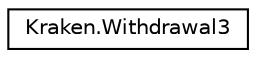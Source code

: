 digraph "Graphical Class Hierarchy"
{
 // LATEX_PDF_SIZE
  edge [fontname="Helvetica",fontsize="10",labelfontname="Helvetica",labelfontsize="10"];
  node [fontname="Helvetica",fontsize="10",shape=record];
  rankdir="LR";
  Node0 [label="Kraken.Withdrawal3",height=0.2,width=0.4,color="black", fillcolor="white", style="filled",URL="$class_kraken_1_1_withdrawal3.html",tooltip="Withdrawal"];
}

